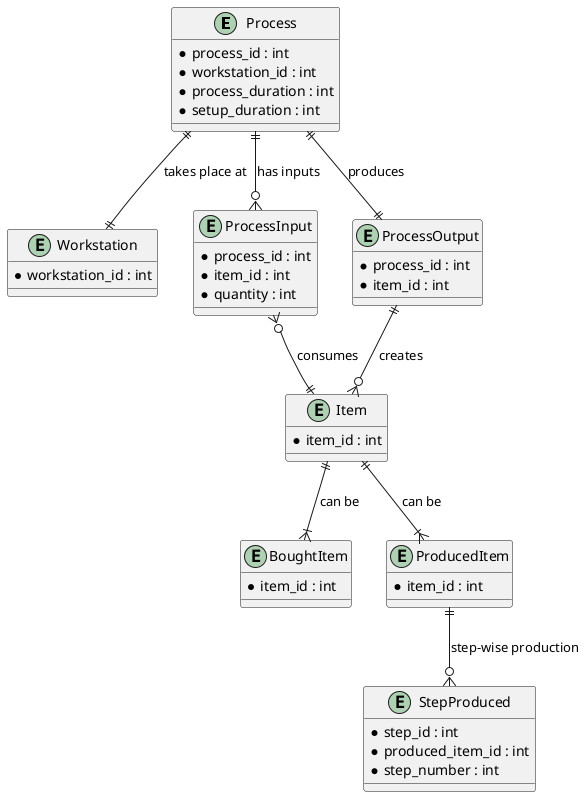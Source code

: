@startuml
entity "Process" as Process {
  * process_id : int
  * workstation_id : int
  * process_duration : int
  * setup_duration : int
}

entity "Item" as Item {
  * item_id : int
}

entity "BoughtItem" as BoughtItem {
  * item_id : int
}

entity "ProducedItem" as ProducedItem {
  * item_id : int
}

entity "StepProduced" as StepProduced {
  * step_id : int
  * produced_item_id : int
  * step_number : int
}

entity "Workstation" as Workstation {
  * workstation_id : int
}

entity "ProcessInput" as ProcessInput {
  * process_id : int
  * item_id : int
  * quantity : int
}

entity "ProcessOutput" as ProcessOutput {
  * process_id : int
  * item_id : int
}

Process ||--o{ ProcessInput : "has inputs"
Process ||--|| ProcessOutput : "produces"
ProcessInput }o--|| Item : "consumes"
ProcessOutput ||--o{ Item : "creates"
Item ||--|{ BoughtItem : "can be"
Item ||--|{ ProducedItem : "can be"
ProducedItem ||--o{ StepProduced : "step-wise production"
Process ||--|| Workstation : "takes place at"
@enduml
